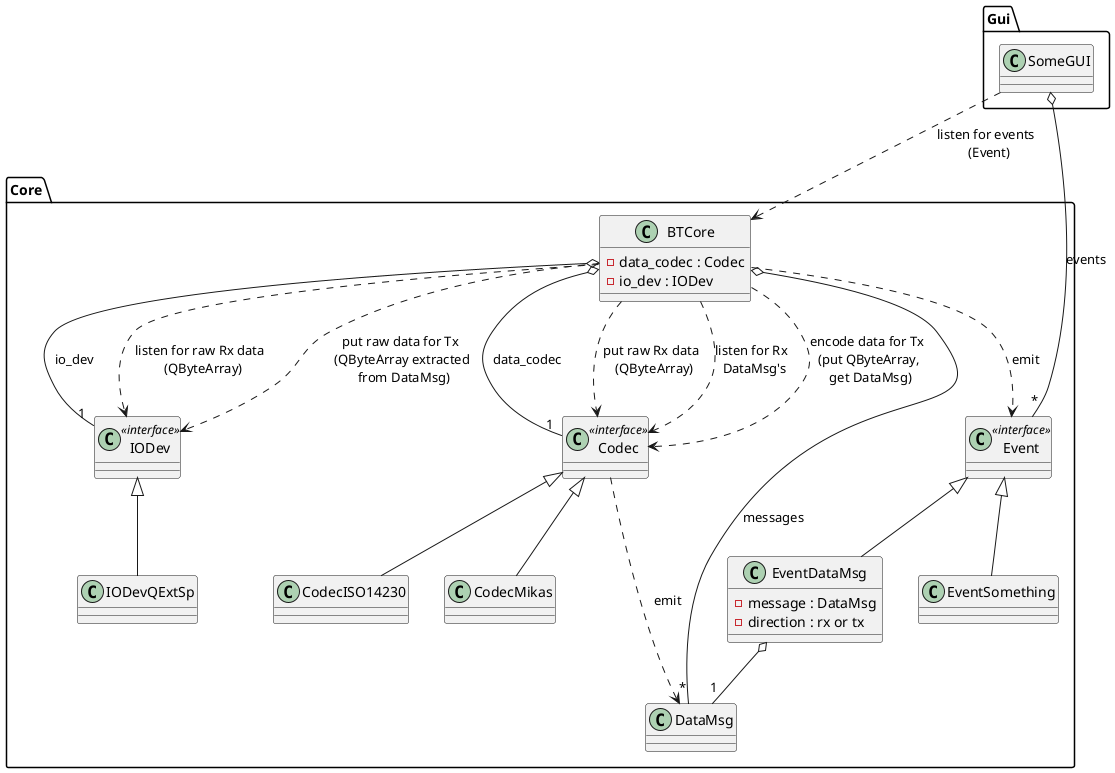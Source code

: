 @startuml

package "Core" {

' BTCore {{{
class BTCore {
   -data_codec : Codec
   -io_dev : IODev
}
' }}}

' IODev {{{
class IODev <<interface>> {
}

class IODevQExtSp {
}

IODev <|-- IODevQExtSp
' }}}

' Codec {{{
class Codec <<interface>> {
}

class CodecISO14230 {
}

class CodecMikas {
}

Codec <|-- CodecISO14230
Codec <|-- CodecMikas
' }}}

' DataMsg {{{
class DataMsg {
}
' }}}

' Event {{{
class Event <<interface>> {
}

class EventDataMsg {
   -message : DataMsg
   -direction : rx or tx
}

class EventSomething {
}

Event <|-- EventDataMsg
Event <|-- EventSomething
' }}}

BTCore o-- "1" Codec : data_codec
BTCore o-- "1" IODev : io_dev
BTCore o-- "*" DataMsg : messages

Codec ..> DataMsg : emit

BTCore ..> IODev   : listen for raw Rx data \n (QByteArray)
BTCore ..> Codec : put raw Rx data \n (QByteArray)
BTCore ..> Codec : listen for Rx \n DataMsg's
BTCore ..> Codec : encode data for Tx \n (put QByteArray, \n get DataMsg)
BTCore ..> IODev   : put raw data for Tx \n (QByteArray extracted \n from DataMsg)

BTCore ..> Event : emit

EventDataMsg o-- "1" DataMsg
}

package "Gui" {

   class SomeGUI {
   }

}

SomeGUI ..> BTCore : listen for events \n (Event)
SomeGUI o-- "*" Event : events


@enduml
